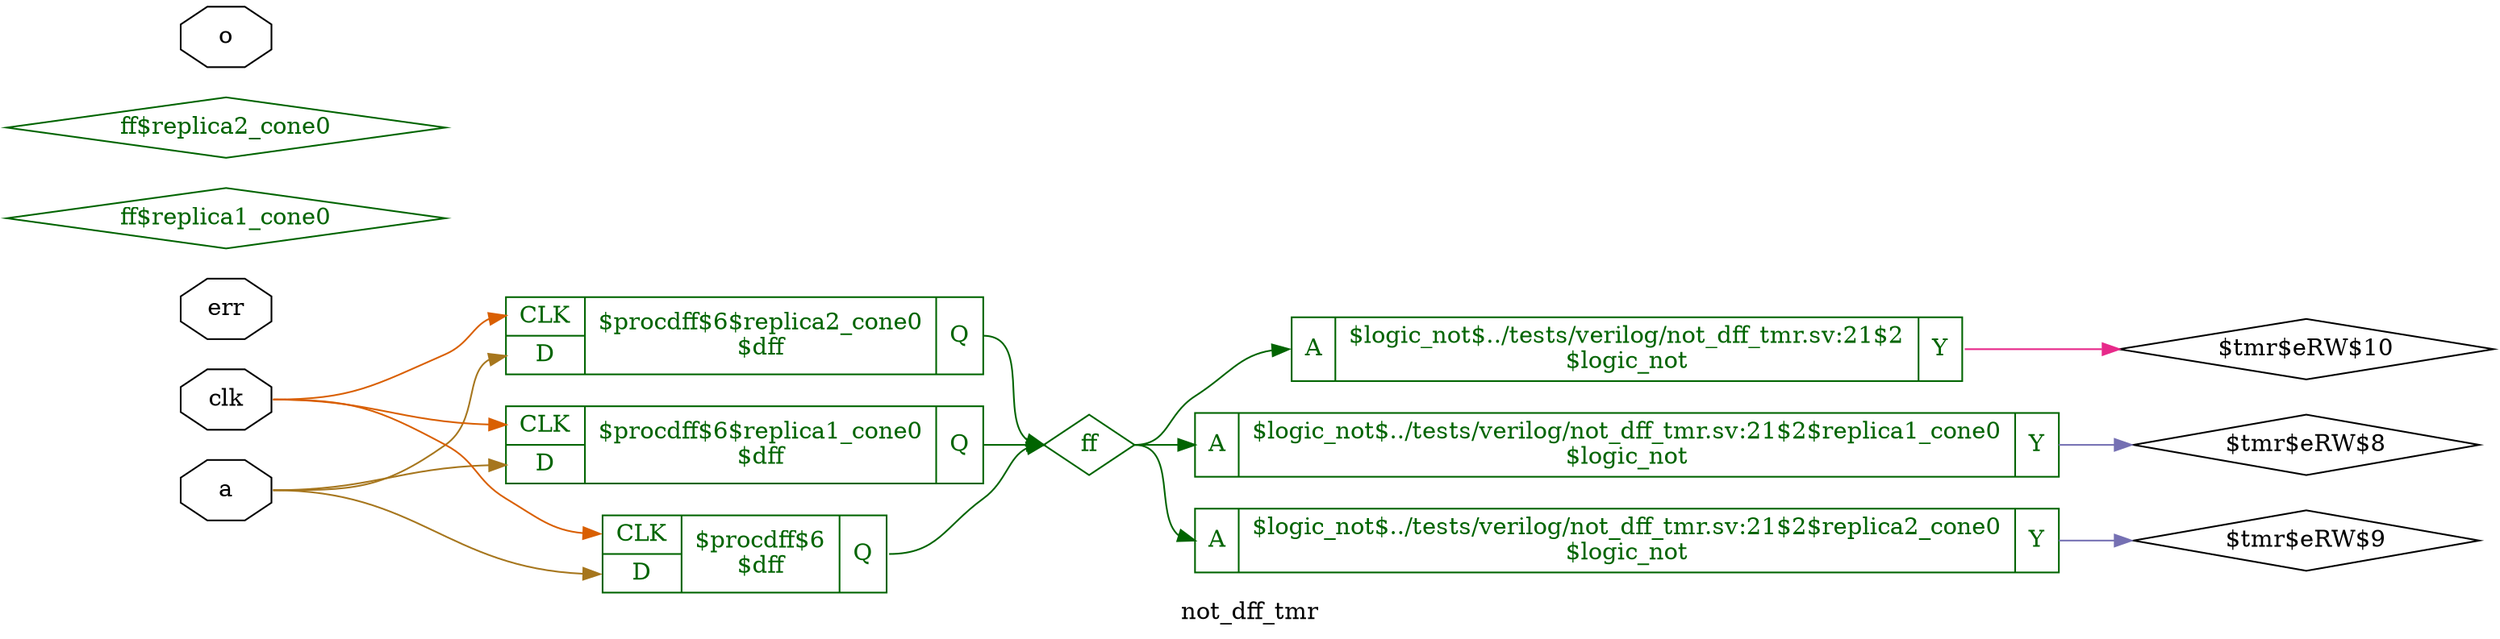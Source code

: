 digraph "not_dff_tmr" {
label="not_dff_tmr";
rankdir="LR";
remincross=true;
n5 [ shape=octagon, label="a", color="black", fontcolor="black"];
n6 [ shape=octagon, label="clk", color="black", fontcolor="black"];
n7 [ shape=octagon, label="err", color="black", fontcolor="black"];
n8 [ shape=diamond, label="ff", color="darkgreen", fontcolor="darkgreen"];
n9 [ shape=diamond, label="ff$replica1_cone0", color="darkgreen", fontcolor="darkgreen"];
n10 [ shape=diamond, label="ff$replica2_cone0", color="darkgreen", fontcolor="darkgreen"];
n11 [ shape=octagon, label="o", color="black", fontcolor="black"];
c15 [ shape=record, label="{{<p12> CLK|<p13> D}|$procdff$6$replica2_cone0\n$dff|{<p14> Q}}", color="darkgreen", fontcolor="darkgreen" ];
c16 [ shape=record, label="{{<p12> CLK|<p13> D}|$procdff$6$replica1_cone0\n$dff|{<p14> Q}}", color="darkgreen", fontcolor="darkgreen" ];
c19 [ shape=record, label="{{<p17> A}|$logic_not$../tests/verilog/not_dff_tmr.sv:21$2\n$logic_not|{<p18> Y}}", color="darkgreen", fontcolor="darkgreen" ];
c20 [ shape=record, label="{{<p17> A}|$logic_not$../tests/verilog/not_dff_tmr.sv:21$2$replica1_cone0\n$logic_not|{<p18> Y}}", color="darkgreen", fontcolor="darkgreen" ];
c21 [ shape=record, label="{{<p17> A}|$logic_not$../tests/verilog/not_dff_tmr.sv:21$2$replica2_cone0\n$logic_not|{<p18> Y}}", color="darkgreen", fontcolor="darkgreen" ];
c22 [ shape=record, label="{{<p12> CLK|<p13> D}|$procdff$6\n$dff|{<p14> Q}}", color="darkgreen", fontcolor="darkgreen" ];
n1 [ shape=diamond, label="$tmr$eRW$10" ];
c19:p18:e -> n1:w [colorscheme="dark28", color="4", fontcolor="4", label=""];
n2 [ shape=diamond, label="$tmr$eRW$9" ];
c21:p18:e -> n2:w [colorscheme="dark28", color="3", fontcolor="3", label=""];
n3 [ shape=diamond, label="$tmr$eRW$8" ];
c20:p18:e -> n3:w [colorscheme="dark28", color="3", fontcolor="3", label=""];
n5:e -> c15:p13:w [colorscheme="dark28", color="7", fontcolor="7", label=""];
n5:e -> c16:p13:w [colorscheme="dark28", color="7", fontcolor="7", label=""];
n5:e -> c22:p13:w [colorscheme="dark28", color="7", fontcolor="7", label=""];
n6:e -> c15:p12:w [colorscheme="dark28", color="2", fontcolor="2", label=""];
n6:e -> c16:p12:w [colorscheme="dark28", color="2", fontcolor="2", label=""];
n6:e -> c22:p12:w [colorscheme="dark28", color="2", fontcolor="2", label=""];
c15:p14:e -> n8:w [color="darkgreen", fontcolor="darkgreen", label=""];
c16:p14:e -> n8:w [color="darkgreen", fontcolor="darkgreen", label=""];
c22:p14:e -> n8:w [color="darkgreen", fontcolor="darkgreen", label=""];
n8:e -> c19:p17:w [color="darkgreen", fontcolor="darkgreen", label=""];
n8:e -> c20:p17:w [color="darkgreen", fontcolor="darkgreen", label=""];
n8:e -> c21:p17:w [color="darkgreen", fontcolor="darkgreen", label=""];
}
